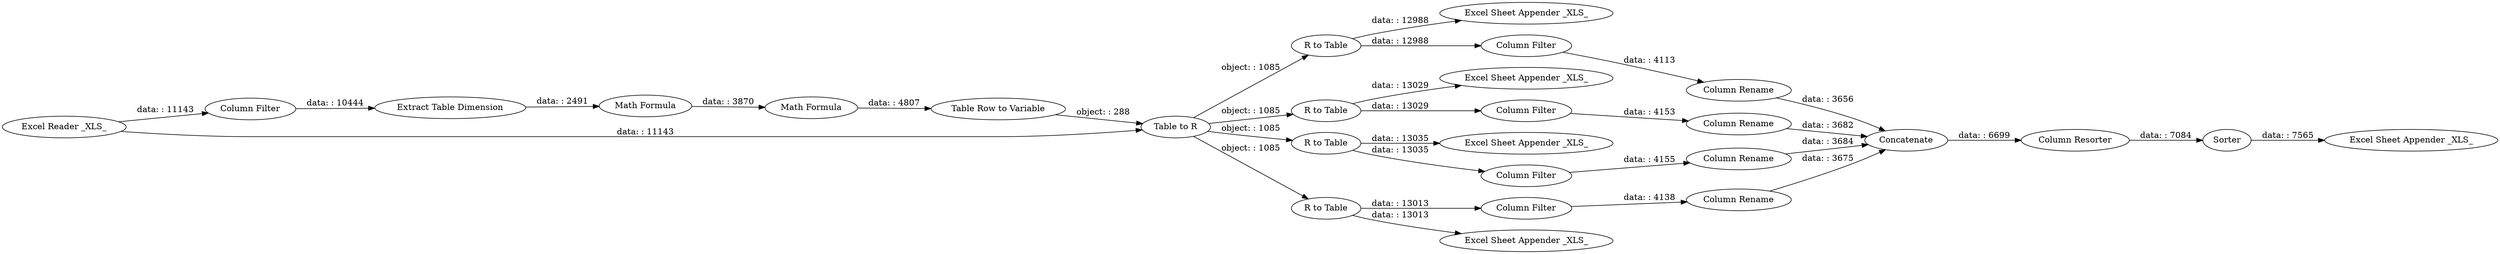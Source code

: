 digraph {
	"8185714394385646177_43" [label="Excel Sheet Appender _XLS_"]
	"8185714394385646177_32" [label="Column Resorter"]
	"8185714394385646177_42" [label="Excel Sheet Appender _XLS_"]
	"8185714394385646177_30" [label="Column Rename"]
	"8185714394385646177_24" [label="Column Filter"]
	"8185714394385646177_33" [label=Sorter]
	"8185714394385646177_18" [label="R to Table"]
	"8185714394385646177_41" [label="Excel Sheet Appender _XLS_"]
	"8185714394385646177_15" [label="Math Formula"]
	"8185714394385646177_23" [label="Column Filter"]
	"8185714394385646177_13" [label="Extract Table Dimension"]
	"8185714394385646177_40" [label="Excel Sheet Appender _XLS_"]
	"8185714394385646177_39" [label="Excel Sheet Appender _XLS_"]
	"8185714394385646177_7" [label="Column Filter"]
	"8185714394385646177_20" [label="R to Table"]
	"8185714394385646177_28" [label="Column Rename"]
	"8185714394385646177_29" [label="Column Rename"]
	"8185714394385646177_31" [label=Concatenate]
	"8185714394385646177_17" [label="Table to R"]
	"8185714394385646177_3" [label="Excel Reader _XLS_"]
	"8185714394385646177_22" [label="Column Filter"]
	"8185714394385646177_25" [label="Column Filter"]
	"8185714394385646177_16" [label="Table Row to Variable"]
	"8185714394385646177_21" [label="R to Table"]
	"8185714394385646177_27" [label="Column Rename"]
	"8185714394385646177_19" [label="R to Table"]
	"8185714394385646177_14" [label="Math Formula"]
	"8185714394385646177_23" -> "8185714394385646177_28" [label="data: : 4138"]
	"8185714394385646177_19" -> "8185714394385646177_39" [label="data: : 13013"]
	"8185714394385646177_17" -> "8185714394385646177_18" [label="object: : 1085"]
	"8185714394385646177_16" -> "8185714394385646177_17" [label="object: : 288"]
	"8185714394385646177_27" -> "8185714394385646177_31" [label="data: : 3656"]
	"8185714394385646177_25" -> "8185714394385646177_30" [label="data: : 4155"]
	"8185714394385646177_3" -> "8185714394385646177_17" [label="data: : 11143"]
	"8185714394385646177_20" -> "8185714394385646177_43" [label="data: : 13029"]
	"8185714394385646177_14" -> "8185714394385646177_15" [label="data: : 3870"]
	"8185714394385646177_24" -> "8185714394385646177_29" [label="data: : 4153"]
	"8185714394385646177_29" -> "8185714394385646177_31" [label="data: : 3682"]
	"8185714394385646177_7" -> "8185714394385646177_13" [label="data: : 10444"]
	"8185714394385646177_17" -> "8185714394385646177_20" [label="object: : 1085"]
	"8185714394385646177_21" -> "8185714394385646177_41" [label="data: : 13035"]
	"8185714394385646177_3" -> "8185714394385646177_7" [label="data: : 11143"]
	"8185714394385646177_17" -> "8185714394385646177_21" [label="object: : 1085"]
	"8185714394385646177_17" -> "8185714394385646177_19" [label="object: : 1085"]
	"8185714394385646177_28" -> "8185714394385646177_31" [label="data: : 3675"]
	"8185714394385646177_19" -> "8185714394385646177_23" [label="data: : 13013"]
	"8185714394385646177_15" -> "8185714394385646177_16" [label="data: : 4807"]
	"8185714394385646177_31" -> "8185714394385646177_32" [label="data: : 6699"]
	"8185714394385646177_18" -> "8185714394385646177_42" [label="data: : 12988"]
	"8185714394385646177_22" -> "8185714394385646177_27" [label="data: : 4113"]
	"8185714394385646177_20" -> "8185714394385646177_24" [label="data: : 13029"]
	"8185714394385646177_21" -> "8185714394385646177_25" [label="data: : 13035"]
	"8185714394385646177_30" -> "8185714394385646177_31" [label="data: : 3684"]
	"8185714394385646177_33" -> "8185714394385646177_40" [label="data: : 7565"]
	"8185714394385646177_32" -> "8185714394385646177_33" [label="data: : 7084"]
	"8185714394385646177_18" -> "8185714394385646177_22" [label="data: : 12988"]
	"8185714394385646177_13" -> "8185714394385646177_14" [label="data: : 2491"]
	rankdir=LR
}

